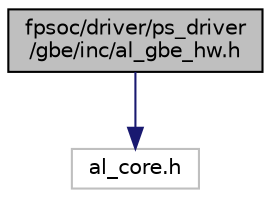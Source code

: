 digraph "fpsoc/driver/ps_driver/gbe/inc/al_gbe_hw.h"
{
  edge [fontname="Helvetica",fontsize="10",labelfontname="Helvetica",labelfontsize="10"];
  node [fontname="Helvetica",fontsize="10",shape=record];
  Node0 [label="fpsoc/driver/ps_driver\l/gbe/inc/al_gbe_hw.h",height=0.2,width=0.4,color="black", fillcolor="grey75", style="filled", fontcolor="black"];
  Node0 -> Node1 [color="midnightblue",fontsize="10",style="solid",fontname="Helvetica"];
  Node1 [label="al_core.h",height=0.2,width=0.4,color="grey75", fillcolor="white", style="filled"];
}
